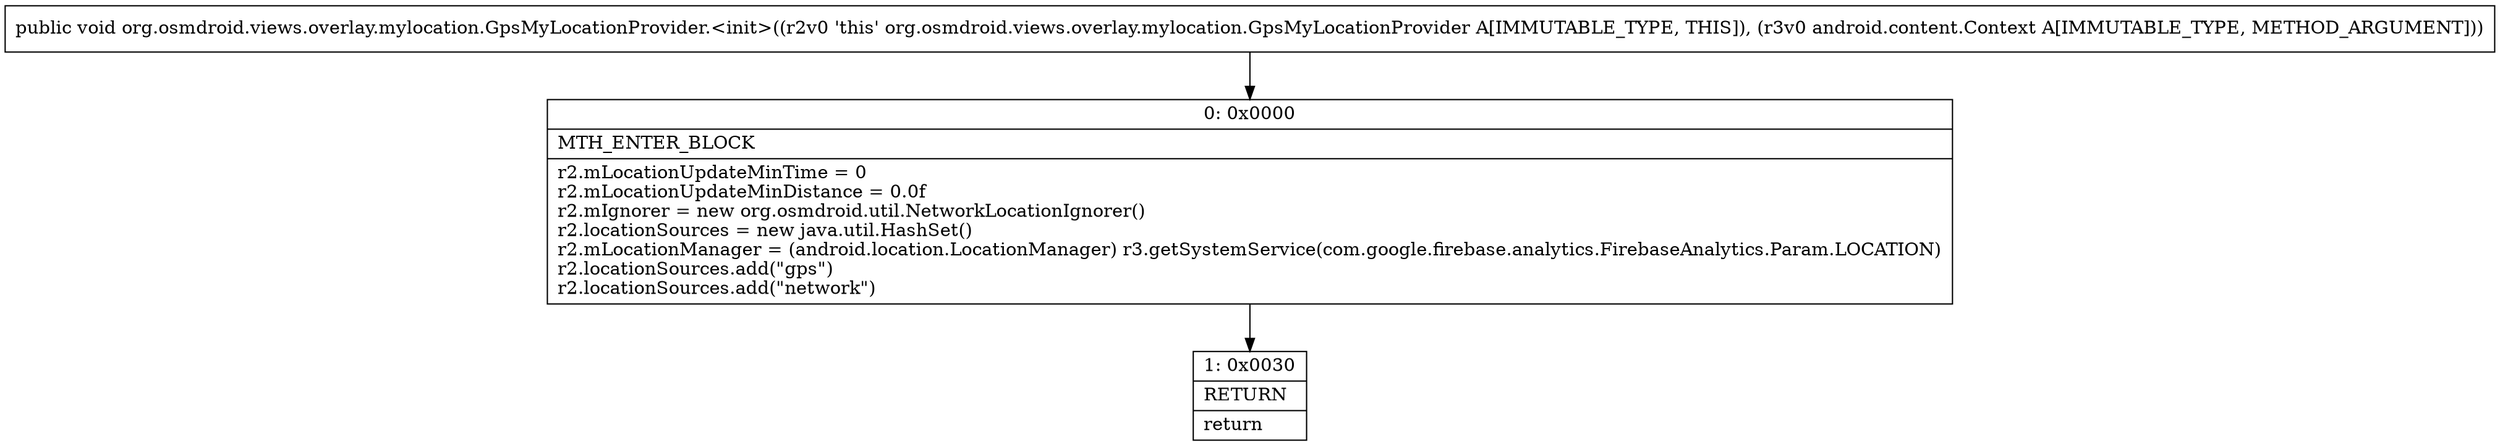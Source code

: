 digraph "CFG fororg.osmdroid.views.overlay.mylocation.GpsMyLocationProvider.\<init\>(Landroid\/content\/Context;)V" {
Node_0 [shape=record,label="{0\:\ 0x0000|MTH_ENTER_BLOCK\l|r2.mLocationUpdateMinTime = 0\lr2.mLocationUpdateMinDistance = 0.0f\lr2.mIgnorer = new org.osmdroid.util.NetworkLocationIgnorer()\lr2.locationSources = new java.util.HashSet()\lr2.mLocationManager = (android.location.LocationManager) r3.getSystemService(com.google.firebase.analytics.FirebaseAnalytics.Param.LOCATION)\lr2.locationSources.add(\"gps\")\lr2.locationSources.add(\"network\")\l}"];
Node_1 [shape=record,label="{1\:\ 0x0030|RETURN\l|return\l}"];
MethodNode[shape=record,label="{public void org.osmdroid.views.overlay.mylocation.GpsMyLocationProvider.\<init\>((r2v0 'this' org.osmdroid.views.overlay.mylocation.GpsMyLocationProvider A[IMMUTABLE_TYPE, THIS]), (r3v0 android.content.Context A[IMMUTABLE_TYPE, METHOD_ARGUMENT])) }"];
MethodNode -> Node_0;
Node_0 -> Node_1;
}

